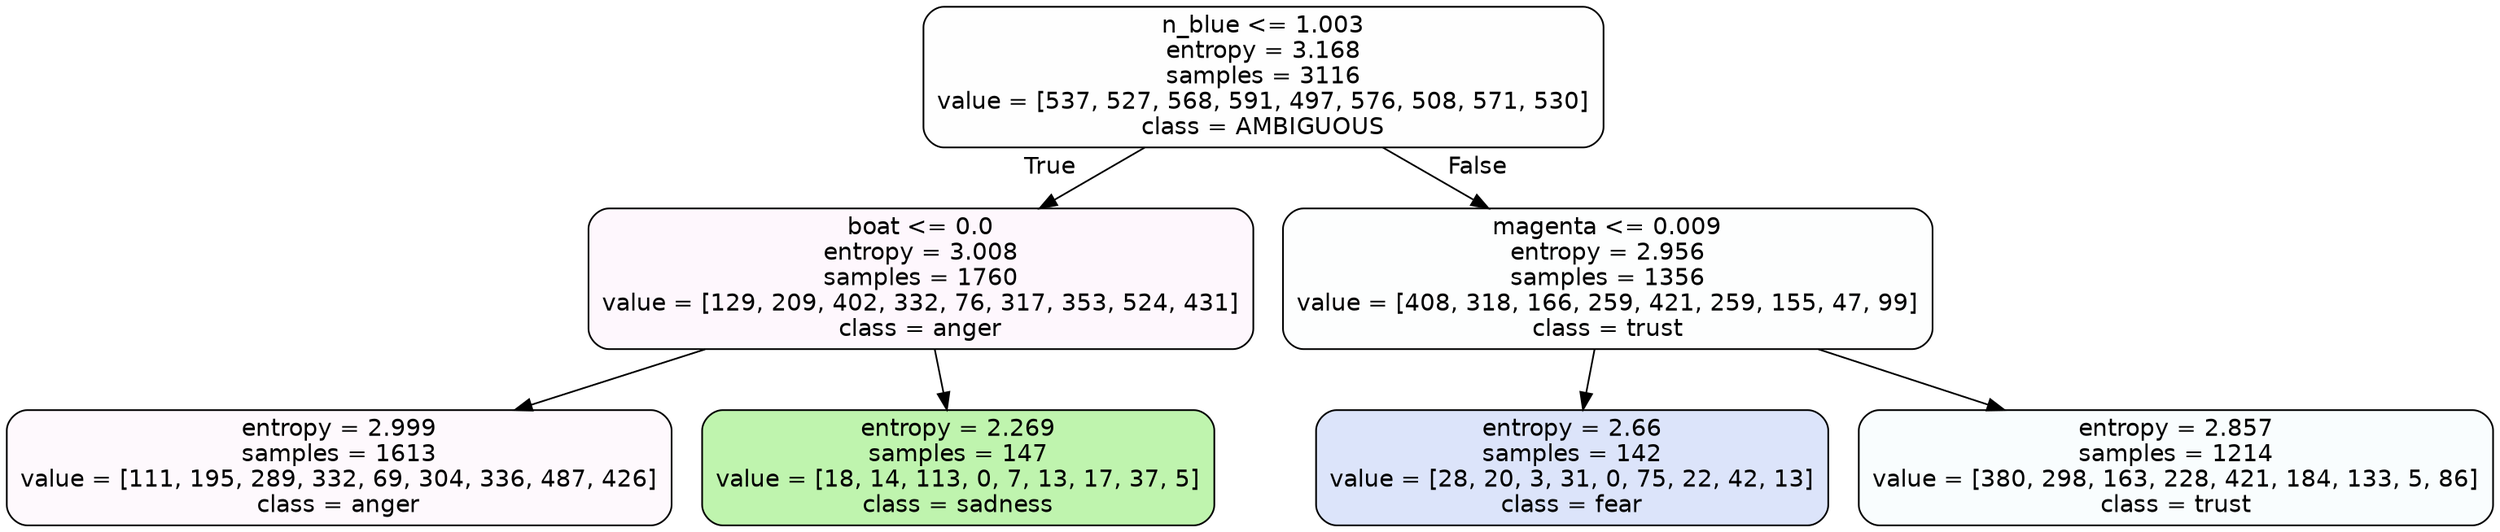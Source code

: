 digraph Tree {
node [shape=box, style="filled, rounded", color="black", fontname=helvetica] ;
edge [fontname=helvetica] ;
0 [label="n_blue <= 1.003\nentropy = 3.168\nsamples = 3116\nvalue = [537, 527, 568, 591, 497, 576, 508, 571, 530]\nclass = AMBIGUOUS", fillcolor="#39e58101"] ;
1 [label="boat <= 0.0\nentropy = 3.008\nsamples = 1760\nvalue = [129, 209, 402, 332, 76, 317, 353, 524, 431]\nclass = anger", fillcolor="#e539d70a"] ;
0 -> 1 [labeldistance=2.5, labelangle=45, headlabel="True"] ;
2 [label="entropy = 2.999\nsamples = 1613\nvalue = [111, 195, 289, 332, 69, 304, 336, 487, 426]\nclass = anger", fillcolor="#e539d707"] ;
1 -> 2 ;
3 [label="entropy = 2.269\nsamples = 147\nvalue = [18, 14, 113, 0, 7, 13, 17, 37, 5]\nclass = sadness", fillcolor="#64e53968"] ;
1 -> 3 ;
4 [label="magenta <= 0.009\nentropy = 2.956\nsamples = 1356\nvalue = [408, 318, 166, 259, 421, 259, 155, 47, 99]\nclass = trust", fillcolor="#39d7e502"] ;
0 -> 4 [labeldistance=2.5, labelangle=-45, headlabel="False"] ;
5 [label="entropy = 2.66\nsamples = 142\nvalue = [28, 20, 3, 31, 0, 75, 22, 42, 13]\nclass = fear", fillcolor="#3964e52c"] ;
4 -> 5 ;
6 [label="entropy = 2.857\nsamples = 1214\nvalue = [380, 298, 163, 228, 421, 184, 133, 5, 86]\nclass = trust", fillcolor="#39d7e507"] ;
4 -> 6 ;
}